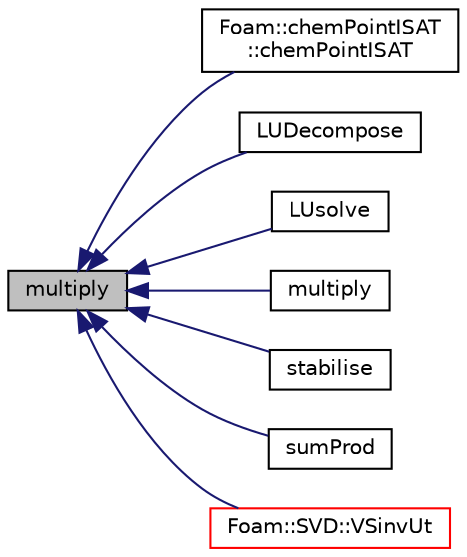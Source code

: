 digraph "multiply"
{
  bgcolor="transparent";
  edge [fontname="Helvetica",fontsize="10",labelfontname="Helvetica",labelfontsize="10"];
  node [fontname="Helvetica",fontsize="10",shape=record];
  rankdir="LR";
  Node77679 [label="multiply",height=0.2,width=0.4,color="black", fillcolor="grey75", style="filled", fontcolor="black"];
  Node77679 -> Node77680 [dir="back",color="midnightblue",fontsize="10",style="solid",fontname="Helvetica"];
  Node77680 [label="Foam::chemPointISAT\l::chemPointISAT",height=0.2,width=0.4,color="black",URL="$a31125.html#aac7bbd04177cbe0ce374318e71b5d4e7",tooltip="Construct from components. "];
  Node77679 -> Node77681 [dir="back",color="midnightblue",fontsize="10",style="solid",fontname="Helvetica"];
  Node77681 [label="LUDecompose",height=0.2,width=0.4,color="black",URL="$a21851.html#aa82d2454df0bda481bc135b9c20e5223",tooltip="LU decompose the matrix into a lower (L) and upper (U) part. U = L.T() "];
  Node77679 -> Node77682 [dir="back",color="midnightblue",fontsize="10",style="solid",fontname="Helvetica"];
  Node77682 [label="LUsolve",height=0.2,width=0.4,color="black",URL="$a21851.html#a1b1d3f52244819ba5e4d3c9d4faf084f",tooltip="Solve the matrix using LU decomposition returning the LU form of the matrix. "];
  Node77679 -> Node77683 [dir="back",color="midnightblue",fontsize="10",style="solid",fontname="Helvetica"];
  Node77683 [label="multiply",height=0.2,width=0.4,color="black",URL="$a21851.html#a12e46174b3d8380b4197ad746dfde9ea"];
  Node77679 -> Node77684 [dir="back",color="midnightblue",fontsize="10",style="solid",fontname="Helvetica"];
  Node77684 [label="stabilise",height=0.2,width=0.4,color="black",URL="$a21851.html#a270a6e85e72839baab10952b097fbef9"];
  Node77679 -> Node77685 [dir="back",color="midnightblue",fontsize="10",style="solid",fontname="Helvetica"];
  Node77685 [label="sumProd",height=0.2,width=0.4,color="black",URL="$a21851.html#a5b480f6156c25bef4de87d86094e87ea"];
  Node77679 -> Node77686 [dir="back",color="midnightblue",fontsize="10",style="solid",fontname="Helvetica"];
  Node77686 [label="Foam::SVD::VSinvUt",height=0.2,width=0.4,color="red",URL="$a28209.html#a2449485a7a75f621cc77a4a9169bc48c",tooltip="Return the matrix product V S^(-1) U^T (the pseudo inverse) "];
}
